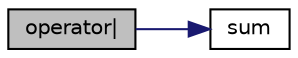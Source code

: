 digraph "operator|"
{
  bgcolor="transparent";
  edge [fontname="Helvetica",fontsize="10",labelfontname="Helvetica",labelfontsize="10"];
  node [fontname="Helvetica",fontsize="10",shape=record];
  rankdir="LR";
  Node16125 [label="operator\|",height=0.2,width=0.4,color="black", fillcolor="grey75", style="filled", fontcolor="black"];
  Node16125 -> Node16126 [color="midnightblue",fontsize="10",style="solid",fontname="Helvetica"];
  Node16126 [label="sum",height=0.2,width=0.4,color="black",URL="$a21851.html#a3d8733143aad0e03b300186ab4bef137"];
}
